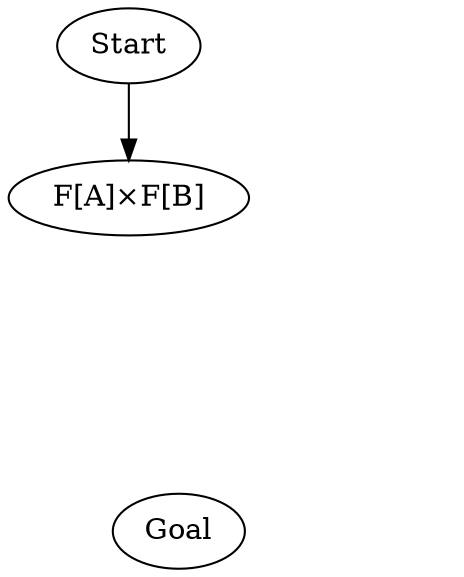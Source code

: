 digraph {
    Start[class="extremity"]
    Goal[class="extremity"]

    AB[label="A×B" style="invis"]
    C[style="invis"]
    FAFB[label="F[A]×F[B]" class="start"]
    FC[label="F[C]" class="goal" style="invis"]

    FAFB -> FC[label="map2(f)" style="invis"]
    AB -> C[label="f" style="invis"]

    {
        rank=same
        FAFB -> AB[dir=back class="lift" style="invis"]
    }

    {
        rank=same
        FC -> C[dir=back class="lift" style="invis"]
    }

    Start -> FAFB[class="start"]
    FC -> Goal[class="goal" style="invis"]
}
